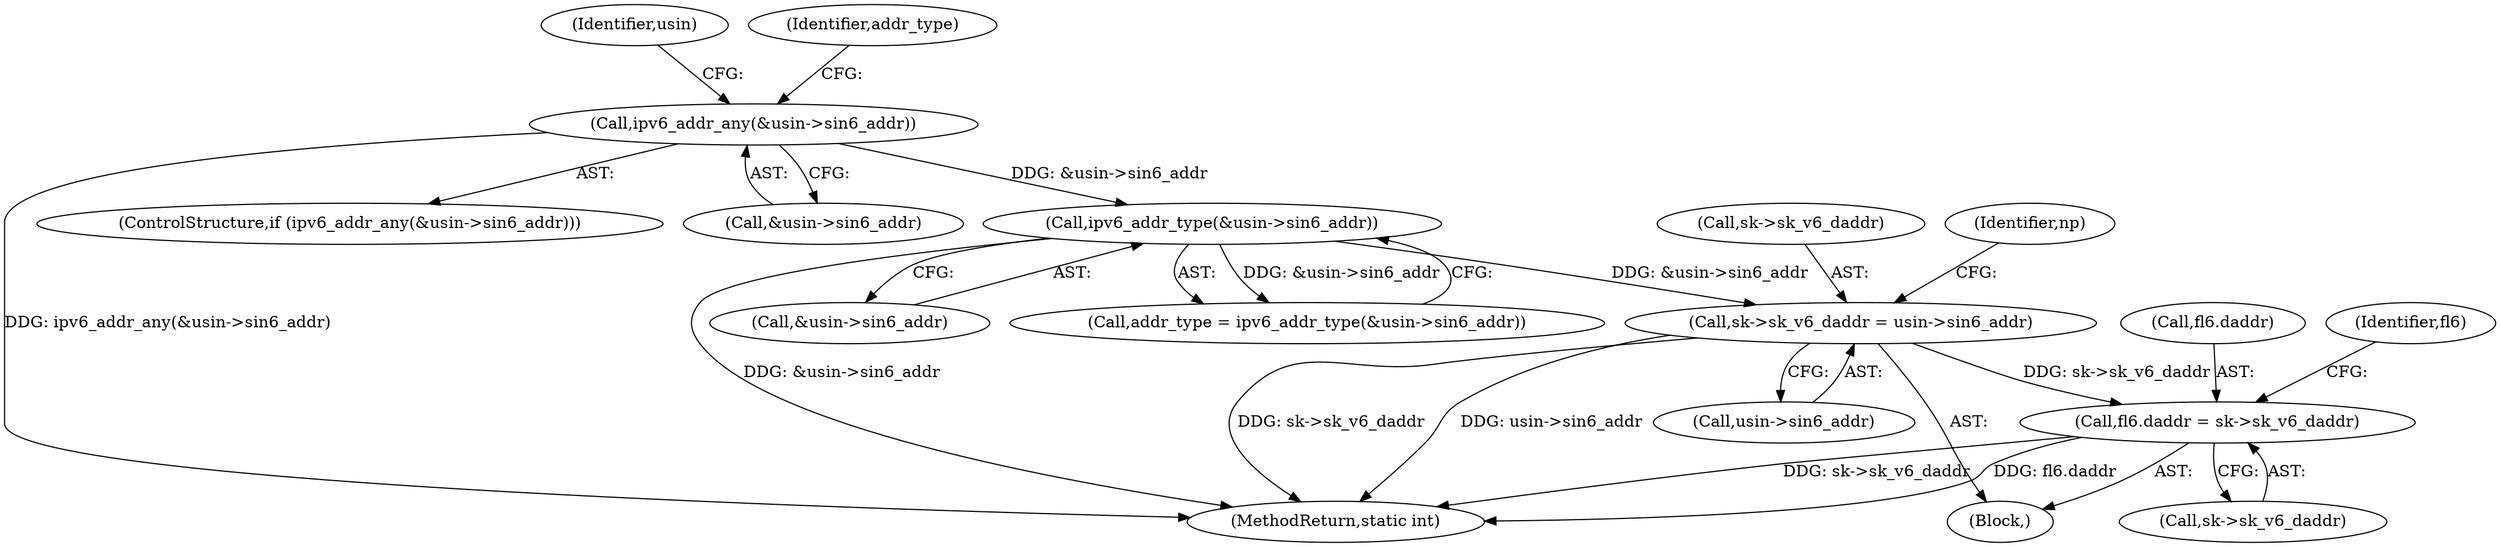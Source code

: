 digraph "0_linux_45f6fad84cc305103b28d73482b344d7f5b76f39@pointer" {
"1000418" [label="(Call,fl6.daddr = sk->sk_v6_daddr)"];
"1000290" [label="(Call,sk->sk_v6_daddr = usin->sin6_addr)"];
"1000233" [label="(Call,ipv6_addr_type(&usin->sin6_addr))"];
"1000217" [label="(Call,ipv6_addr_any(&usin->sin6_addr))"];
"1000422" [label="(Call,sk->sk_v6_daddr)"];
"1000109" [label="(Block,)"];
"1000233" [label="(Call,ipv6_addr_type(&usin->sin6_addr))"];
"1000234" [label="(Call,&usin->sin6_addr)"];
"1000418" [label="(Call,fl6.daddr = sk->sk_v6_daddr)"];
"1000419" [label="(Call,fl6.daddr)"];
"1000226" [label="(Identifier,usin)"];
"1000232" [label="(Identifier,addr_type)"];
"1000231" [label="(Call,addr_type = ipv6_addr_type(&usin->sin6_addr))"];
"1000216" [label="(ControlStructure,if (ipv6_addr_any(&usin->sin6_addr)))"];
"1000291" [label="(Call,sk->sk_v6_daddr)"];
"1000427" [label="(Identifier,fl6)"];
"1000218" [label="(Call,&usin->sin6_addr)"];
"1000290" [label="(Call,sk->sk_v6_daddr = usin->sin6_addr)"];
"1000613" [label="(MethodReturn,static int)"];
"1000217" [label="(Call,ipv6_addr_any(&usin->sin6_addr))"];
"1000294" [label="(Call,usin->sin6_addr)"];
"1000299" [label="(Identifier,np)"];
"1000418" -> "1000109"  [label="AST: "];
"1000418" -> "1000422"  [label="CFG: "];
"1000419" -> "1000418"  [label="AST: "];
"1000422" -> "1000418"  [label="AST: "];
"1000427" -> "1000418"  [label="CFG: "];
"1000418" -> "1000613"  [label="DDG: sk->sk_v6_daddr"];
"1000418" -> "1000613"  [label="DDG: fl6.daddr"];
"1000290" -> "1000418"  [label="DDG: sk->sk_v6_daddr"];
"1000290" -> "1000109"  [label="AST: "];
"1000290" -> "1000294"  [label="CFG: "];
"1000291" -> "1000290"  [label="AST: "];
"1000294" -> "1000290"  [label="AST: "];
"1000299" -> "1000290"  [label="CFG: "];
"1000290" -> "1000613"  [label="DDG: sk->sk_v6_daddr"];
"1000290" -> "1000613"  [label="DDG: usin->sin6_addr"];
"1000233" -> "1000290"  [label="DDG: &usin->sin6_addr"];
"1000233" -> "1000231"  [label="AST: "];
"1000233" -> "1000234"  [label="CFG: "];
"1000234" -> "1000233"  [label="AST: "];
"1000231" -> "1000233"  [label="CFG: "];
"1000233" -> "1000613"  [label="DDG: &usin->sin6_addr"];
"1000233" -> "1000231"  [label="DDG: &usin->sin6_addr"];
"1000217" -> "1000233"  [label="DDG: &usin->sin6_addr"];
"1000217" -> "1000216"  [label="AST: "];
"1000217" -> "1000218"  [label="CFG: "];
"1000218" -> "1000217"  [label="AST: "];
"1000226" -> "1000217"  [label="CFG: "];
"1000232" -> "1000217"  [label="CFG: "];
"1000217" -> "1000613"  [label="DDG: ipv6_addr_any(&usin->sin6_addr)"];
}
